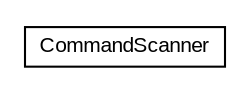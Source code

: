 #!/usr/local/bin/dot
#
# Class diagram 
# Generated by UMLGraph version R5_6 (http://www.umlgraph.org/)
#

digraph G {
	edge [fontname="arial",fontsize=10,labelfontname="arial",labelfontsize=10];
	node [fontname="arial",fontsize=10,shape=plaintext];
	nodesep=0.25;
	ranksep=0.5;
	// org.thoughtworks.sales.stage1.ui.CommandScanner
	c6011 [label=<<table title="org.thoughtworks.sales.stage1.ui.CommandScanner" border="0" cellborder="1" cellspacing="0" cellpadding="2" port="p" href="./CommandScanner.html">
		<tr><td><table border="0" cellspacing="0" cellpadding="1">
<tr><td align="center" balign="center"> CommandScanner </td></tr>
		</table></td></tr>
		</table>>, URL="./CommandScanner.html", fontname="arial", fontcolor="black", fontsize=10.0];
}

